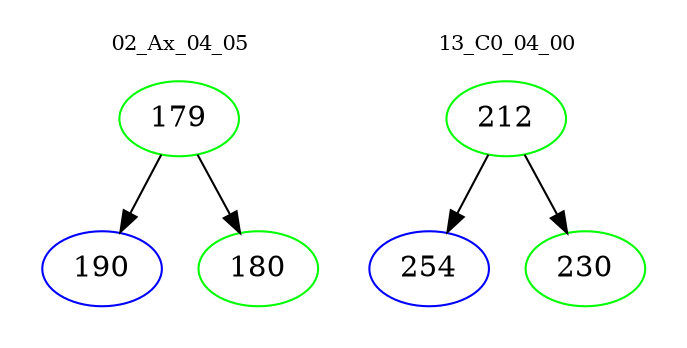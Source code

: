 digraph{
subgraph cluster_0 {
color = white
label = "02_Ax_04_05";
fontsize=10;
T0_179 [label="179", color="green"]
T0_179 -> T0_190 [color="black"]
T0_190 [label="190", color="blue"]
T0_179 -> T0_180 [color="black"]
T0_180 [label="180", color="green"]
}
subgraph cluster_1 {
color = white
label = "13_C0_04_00";
fontsize=10;
T1_212 [label="212", color="green"]
T1_212 -> T1_254 [color="black"]
T1_254 [label="254", color="blue"]
T1_212 -> T1_230 [color="black"]
T1_230 [label="230", color="green"]
}
}
